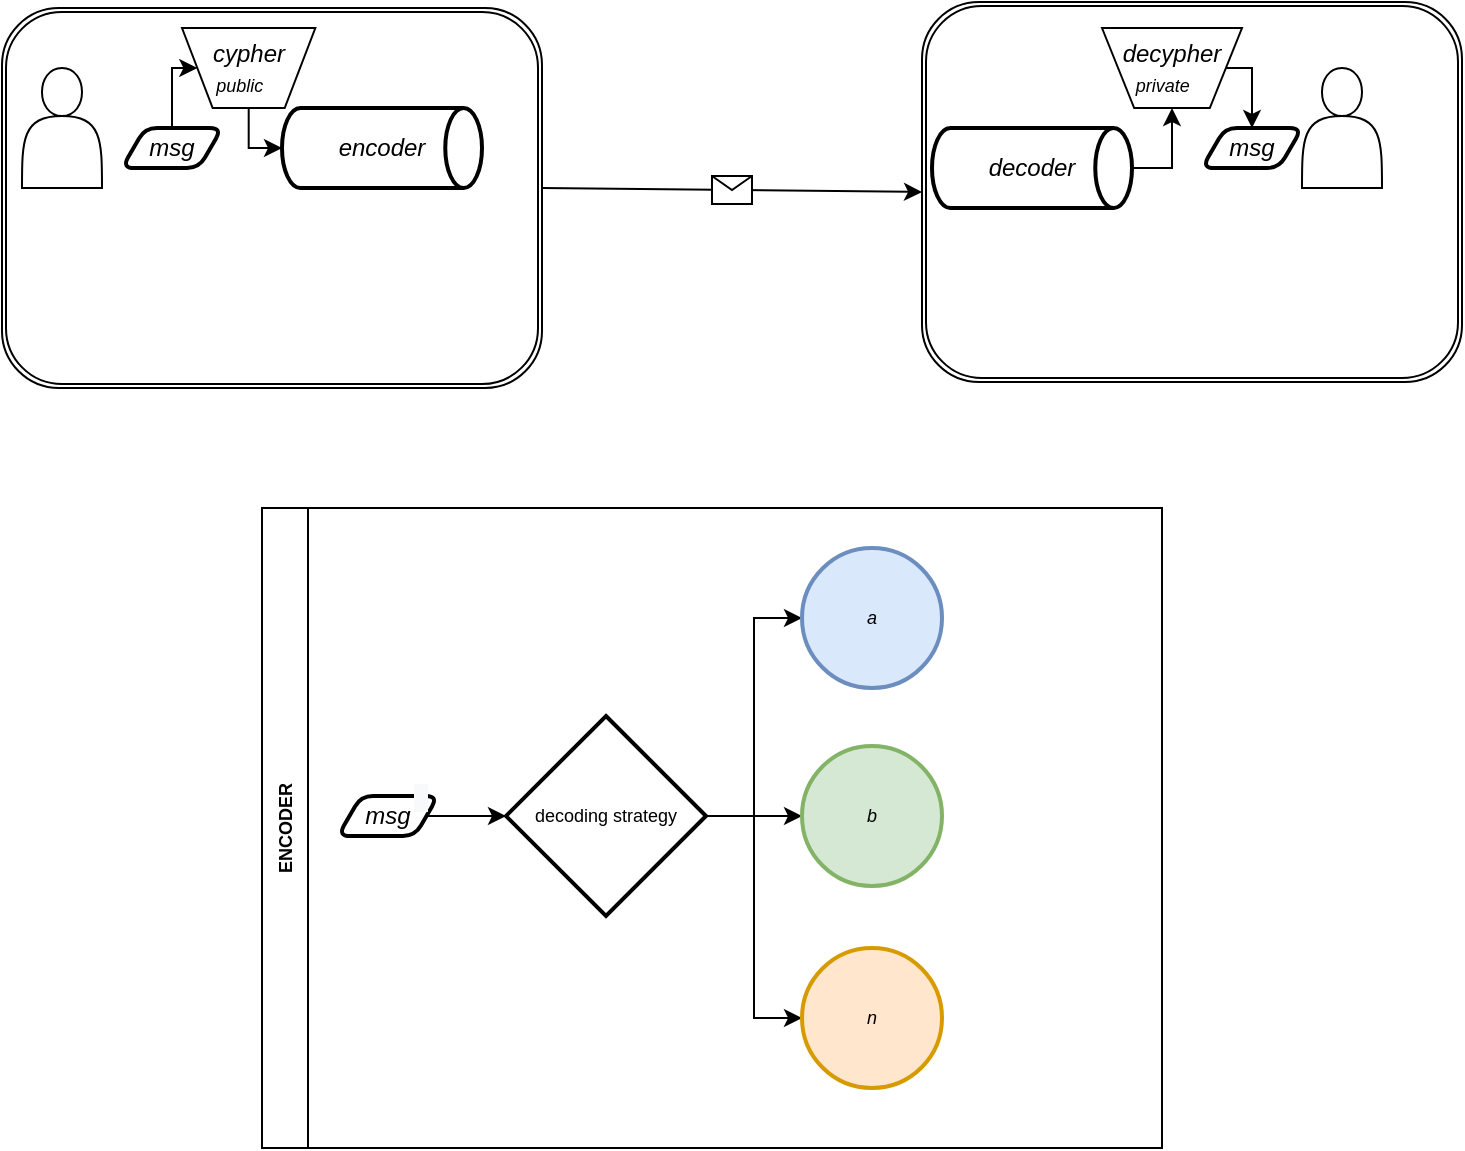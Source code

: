<mxfile version="16.2.2" type="device"><diagram id="zgWI_VvyNYGsf13JDyzy" name="Page-1"><mxGraphModel dx="2066" dy="1040" grid="1" gridSize="10" guides="1" tooltips="1" connect="1" arrows="1" fold="1" page="1" pageScale="1" pageWidth="827" pageHeight="1169" background="#FFFFFF" math="0" shadow="0"><root><mxCell id="0"/><mxCell id="1" parent="0"/><mxCell id="WpYvOouOn5SovQgwLNCM-13" value="" style="shape=ext;double=1;rounded=1;whiteSpace=wrap;html=1;" vertex="1" parent="1"><mxGeometry x="520" y="367" width="270" height="190" as="geometry"/></mxCell><mxCell id="WpYvOouOn5SovQgwLNCM-6" value="" style="shape=ext;double=1;rounded=1;whiteSpace=wrap;html=1;" vertex="1" parent="1"><mxGeometry x="60" y="370" width="270" height="190" as="geometry"/></mxCell><mxCell id="WpYvOouOn5SovQgwLNCM-1" value="" style="shape=actor;whiteSpace=wrap;html=1;" vertex="1" parent="1"><mxGeometry x="70" y="400" width="40" height="60" as="geometry"/></mxCell><mxCell id="WpYvOouOn5SovQgwLNCM-2" value="" style="shape=actor;whiteSpace=wrap;html=1;" vertex="1" parent="1"><mxGeometry x="710" y="400" width="40" height="60" as="geometry"/></mxCell><mxCell id="WpYvOouOn5SovQgwLNCM-3" value="&lt;i&gt;encoder&lt;/i&gt;" style="strokeWidth=2;html=1;shape=mxgraph.flowchart.direct_data;whiteSpace=wrap;" vertex="1" parent="1"><mxGeometry x="200" y="420" width="100" height="40" as="geometry"/></mxCell><mxCell id="WpYvOouOn5SovQgwLNCM-9" style="edgeStyle=orthogonalEdgeStyle;rounded=0;orthogonalLoop=1;jettySize=auto;html=1;entryX=0;entryY=0.5;entryDx=0;entryDy=0;" edge="1" parent="1" source="WpYvOouOn5SovQgwLNCM-4" target="WpYvOouOn5SovQgwLNCM-7"><mxGeometry relative="1" as="geometry"><Array as="points"><mxPoint x="145" y="400"/></Array></mxGeometry></mxCell><mxCell id="WpYvOouOn5SovQgwLNCM-4" value="&lt;i&gt;msg&lt;/i&gt;" style="shape=parallelogram;html=1;strokeWidth=2;perimeter=parallelogramPerimeter;whiteSpace=wrap;rounded=1;arcSize=12;size=0.23;" vertex="1" parent="1"><mxGeometry x="120" y="430" width="50" height="20" as="geometry"/></mxCell><mxCell id="WpYvOouOn5SovQgwLNCM-10" style="edgeStyle=orthogonalEdgeStyle;rounded=0;orthogonalLoop=1;jettySize=auto;html=1;entryX=0;entryY=0.5;entryDx=0;entryDy=0;entryPerimeter=0;" edge="1" parent="1" source="WpYvOouOn5SovQgwLNCM-7" target="WpYvOouOn5SovQgwLNCM-3"><mxGeometry relative="1" as="geometry"/></mxCell><mxCell id="WpYvOouOn5SovQgwLNCM-7" value="&lt;i&gt;cypher&lt;br&gt;&lt;font style=&quot;font-size: 9px&quot;&gt;public 🔑&lt;/font&gt;&lt;br&gt;&lt;/i&gt;" style="verticalLabelPosition=middle;verticalAlign=middle;html=1;shape=trapezoid;perimeter=trapezoidPerimeter;whiteSpace=wrap;size=0.23;arcSize=10;flipV=1;labelPosition=center;align=center;" vertex="1" parent="1"><mxGeometry x="150" y="380" width="66.67" height="40" as="geometry"/></mxCell><mxCell id="WpYvOouOn5SovQgwLNCM-11" value="" style="endArrow=classic;html=1;rounded=0;entryX=0;entryY=0.5;entryDx=0;entryDy=0;" edge="1" parent="1" target="WpYvOouOn5SovQgwLNCM-13"><mxGeometry relative="1" as="geometry"><mxPoint x="330" y="460" as="sourcePoint"/><mxPoint x="510" y="460" as="targetPoint"/></mxGeometry></mxCell><mxCell id="WpYvOouOn5SovQgwLNCM-12" value="" style="shape=message;html=1;outlineConnect=0;" vertex="1" parent="WpYvOouOn5SovQgwLNCM-11"><mxGeometry width="20" height="14" relative="1" as="geometry"><mxPoint x="-10" y="-7" as="offset"/></mxGeometry></mxCell><mxCell id="WpYvOouOn5SovQgwLNCM-19" style="edgeStyle=orthogonalEdgeStyle;rounded=0;orthogonalLoop=1;jettySize=auto;html=1;entryX=0.5;entryY=1;entryDx=0;entryDy=0;exitX=1;exitY=0.5;exitDx=0;exitDy=0;exitPerimeter=0;" edge="1" parent="1" source="WpYvOouOn5SovQgwLNCM-15" target="WpYvOouOn5SovQgwLNCM-16"><mxGeometry relative="1" as="geometry"/></mxCell><mxCell id="WpYvOouOn5SovQgwLNCM-15" value="&lt;i&gt;decoder&lt;/i&gt;" style="strokeWidth=2;html=1;shape=mxgraph.flowchart.direct_data;whiteSpace=wrap;" vertex="1" parent="1"><mxGeometry x="525" y="430" width="100" height="40" as="geometry"/></mxCell><mxCell id="WpYvOouOn5SovQgwLNCM-21" style="edgeStyle=orthogonalEdgeStyle;rounded=0;orthogonalLoop=1;jettySize=auto;html=1;entryX=0.5;entryY=0;entryDx=0;entryDy=0;" edge="1" parent="1" source="WpYvOouOn5SovQgwLNCM-16" target="WpYvOouOn5SovQgwLNCM-20"><mxGeometry relative="1" as="geometry"><Array as="points"><mxPoint x="685" y="400"/></Array></mxGeometry></mxCell><mxCell id="WpYvOouOn5SovQgwLNCM-16" value="&lt;i&gt;decypher&lt;br&gt;&lt;/i&gt;&lt;i&gt;&lt;font style=&quot;font-size: 9px&quot;&gt;private 🔑&lt;/font&gt;&lt;/i&gt;&lt;i&gt;&lt;br&gt;&lt;/i&gt;" style="verticalLabelPosition=middle;verticalAlign=middle;html=1;shape=trapezoid;perimeter=trapezoidPerimeter;whiteSpace=wrap;size=0.23;arcSize=10;flipV=1;labelPosition=center;align=center;" vertex="1" parent="1"><mxGeometry x="610" y="380" width="70" height="40" as="geometry"/></mxCell><mxCell id="WpYvOouOn5SovQgwLNCM-20" value="&lt;i&gt;msg&lt;/i&gt;" style="shape=parallelogram;html=1;strokeWidth=2;perimeter=parallelogramPerimeter;whiteSpace=wrap;rounded=1;arcSize=12;size=0.23;" vertex="1" parent="1"><mxGeometry x="660" y="430" width="50" height="20" as="geometry"/></mxCell><mxCell id="WpYvOouOn5SovQgwLNCM-23" value="ENCODER" style="swimlane;horizontal=0;fontSize=9;" vertex="1" parent="1"><mxGeometry x="190" y="620" width="450" height="320" as="geometry"/></mxCell><mxCell id="WpYvOouOn5SovQgwLNCM-33" style="edgeStyle=orthogonalEdgeStyle;rounded=0;orthogonalLoop=1;jettySize=auto;html=1;entryX=0;entryY=0.5;entryDx=0;entryDy=0;entryPerimeter=0;fontSize=9;" edge="1" parent="WpYvOouOn5SovQgwLNCM-23" source="WpYvOouOn5SovQgwLNCM-26" target="WpYvOouOn5SovQgwLNCM-32"><mxGeometry relative="1" as="geometry"/></mxCell><mxCell id="WpYvOouOn5SovQgwLNCM-35" style="edgeStyle=orthogonalEdgeStyle;rounded=0;orthogonalLoop=1;jettySize=auto;html=1;entryX=0;entryY=0.5;entryDx=0;entryDy=0;entryPerimeter=0;fontSize=9;" edge="1" parent="WpYvOouOn5SovQgwLNCM-23" source="WpYvOouOn5SovQgwLNCM-26" target="WpYvOouOn5SovQgwLNCM-34"><mxGeometry relative="1" as="geometry"/></mxCell><mxCell id="WpYvOouOn5SovQgwLNCM-37" style="edgeStyle=orthogonalEdgeStyle;rounded=0;orthogonalLoop=1;jettySize=auto;html=1;entryX=0;entryY=0.5;entryDx=0;entryDy=0;entryPerimeter=0;fontSize=9;" edge="1" parent="WpYvOouOn5SovQgwLNCM-23" source="WpYvOouOn5SovQgwLNCM-26" target="WpYvOouOn5SovQgwLNCM-36"><mxGeometry relative="1" as="geometry"/></mxCell><mxCell id="WpYvOouOn5SovQgwLNCM-26" value="decoding strategy" style="strokeWidth=2;html=1;shape=mxgraph.flowchart.decision;whiteSpace=wrap;fontSize=9;" vertex="1" parent="WpYvOouOn5SovQgwLNCM-23"><mxGeometry x="122" y="104" width="100" height="100" as="geometry"/></mxCell><mxCell id="WpYvOouOn5SovQgwLNCM-28" value="" style="group" vertex="1" connectable="0" parent="WpYvOouOn5SovQgwLNCM-23"><mxGeometry x="38" y="131" width="66" height="33" as="geometry"/></mxCell><mxCell id="WpYvOouOn5SovQgwLNCM-24" value="&lt;i&gt;msg&lt;/i&gt;" style="shape=parallelogram;html=1;strokeWidth=2;perimeter=parallelogramPerimeter;whiteSpace=wrap;rounded=1;arcSize=12;size=0.23;" vertex="1" parent="WpYvOouOn5SovQgwLNCM-28"><mxGeometry y="13" width="50" height="20" as="geometry"/></mxCell><mxCell id="WpYvOouOn5SovQgwLNCM-25" value="&lt;meta charset=&quot;utf-8&quot;&gt;&lt;i style=&quot;color: rgb(0, 0, 0); font-family: helvetica; font-size: 12px; font-weight: 400; letter-spacing: normal; text-align: center; text-indent: 0px; text-transform: none; word-spacing: 0px; background-color: rgb(248, 249, 250);&quot;&gt;&lt;font style=&quot;font-size: 9px&quot;&gt;🔑&lt;/font&gt;&lt;/i&gt;" style="text;whiteSpace=wrap;html=1;fontSize=9;" vertex="1" parent="WpYvOouOn5SovQgwLNCM-28"><mxGeometry x="36" width="30" height="30" as="geometry"/></mxCell><mxCell id="WpYvOouOn5SovQgwLNCM-31" style="edgeStyle=orthogonalEdgeStyle;rounded=0;orthogonalLoop=1;jettySize=auto;html=1;fontSize=9;entryX=0;entryY=0.5;entryDx=0;entryDy=0;entryPerimeter=0;" edge="1" parent="WpYvOouOn5SovQgwLNCM-23" source="WpYvOouOn5SovQgwLNCM-24" target="WpYvOouOn5SovQgwLNCM-26"><mxGeometry relative="1" as="geometry"><mxPoint x="120" y="190" as="targetPoint"/></mxGeometry></mxCell><mxCell id="WpYvOouOn5SovQgwLNCM-32" value="&lt;i&gt;a&lt;/i&gt;" style="strokeWidth=2;html=1;shape=mxgraph.flowchart.start_2;whiteSpace=wrap;fontSize=9;fillColor=#dae8fc;strokeColor=#6c8ebf;" vertex="1" parent="WpYvOouOn5SovQgwLNCM-23"><mxGeometry x="270" y="20" width="70" height="70" as="geometry"/></mxCell><mxCell id="WpYvOouOn5SovQgwLNCM-34" value="b" style="strokeWidth=2;html=1;shape=mxgraph.flowchart.start_2;whiteSpace=wrap;fontSize=9;fillColor=#d5e8d4;strokeColor=#82b366;fontStyle=2" vertex="1" parent="WpYvOouOn5SovQgwLNCM-23"><mxGeometry x="270" y="119" width="70" height="70" as="geometry"/></mxCell><mxCell id="WpYvOouOn5SovQgwLNCM-36" value="&lt;i&gt;n&lt;/i&gt;" style="strokeWidth=2;html=1;shape=mxgraph.flowchart.start_2;whiteSpace=wrap;fontSize=9;fillColor=#ffe6cc;strokeColor=#d79b00;" vertex="1" parent="WpYvOouOn5SovQgwLNCM-23"><mxGeometry x="270" y="220" width="70" height="70" as="geometry"/></mxCell></root></mxGraphModel></diagram></mxfile>
